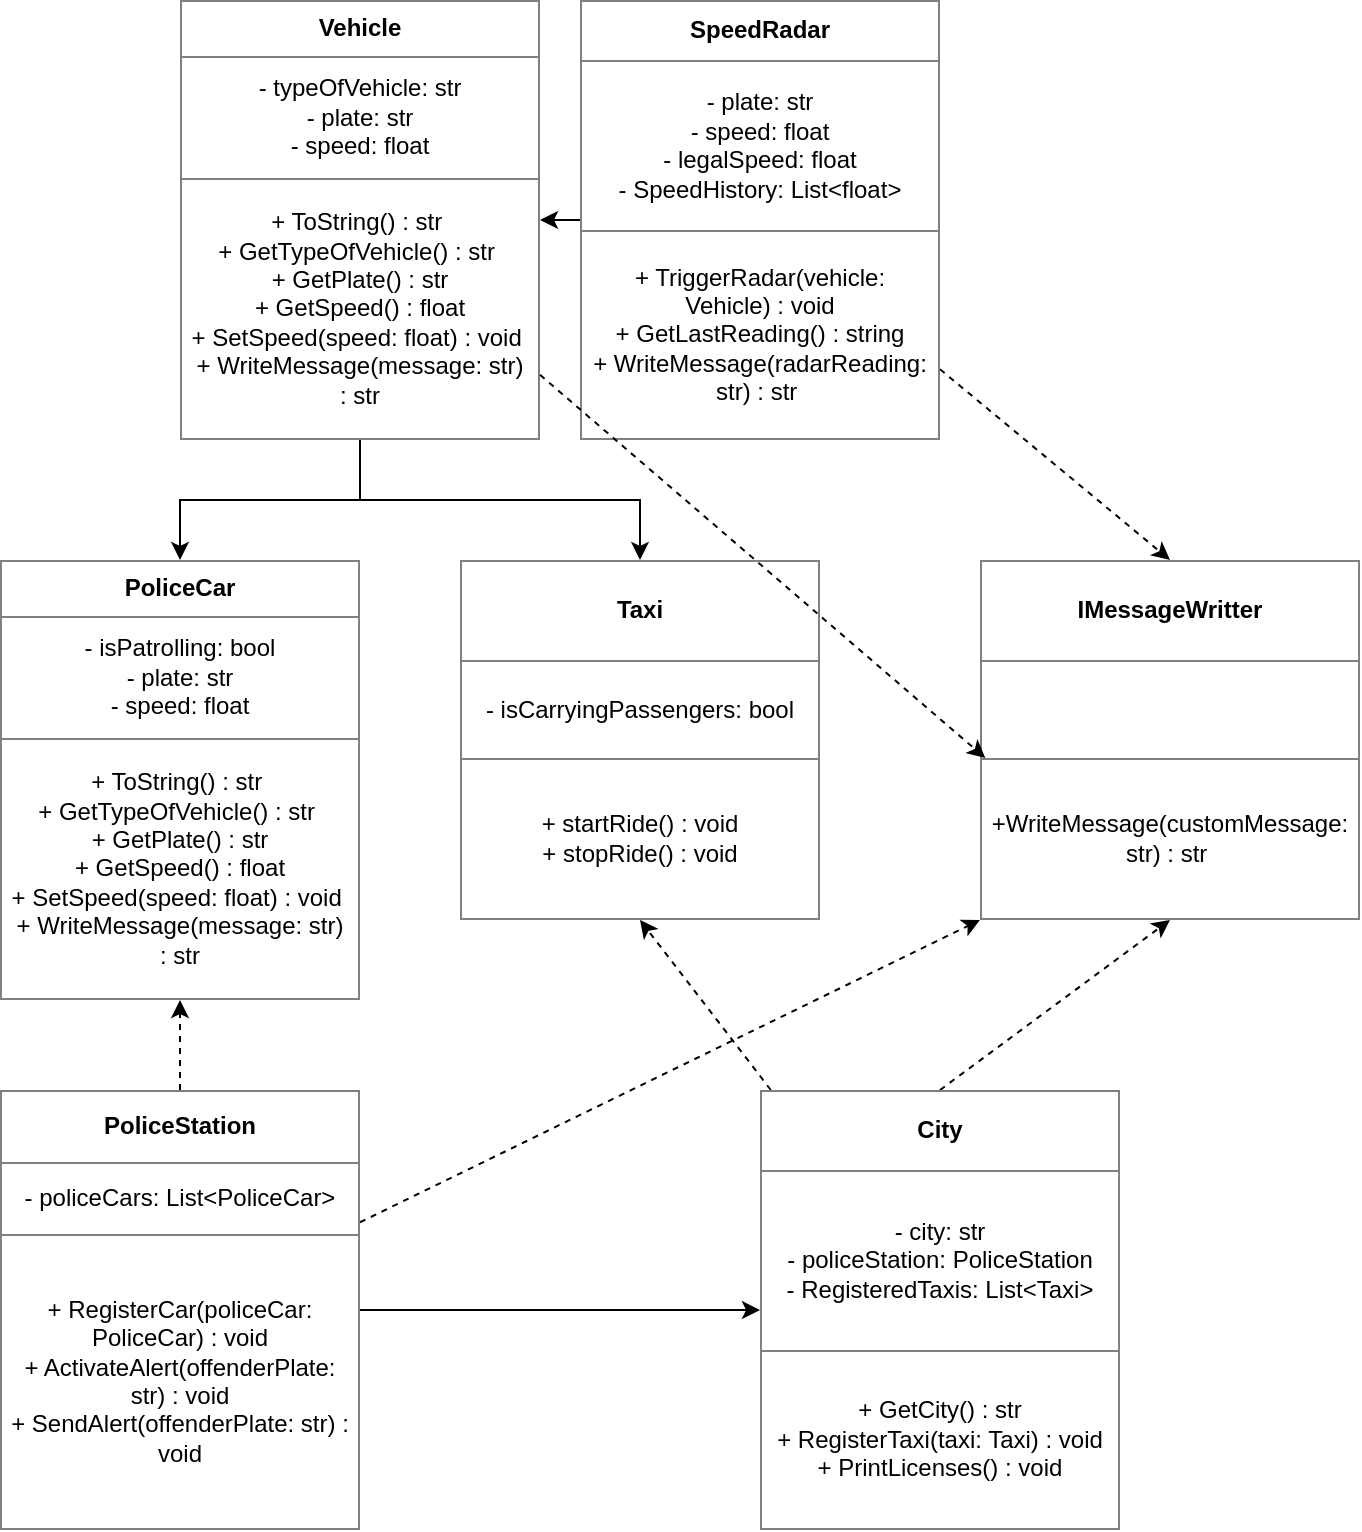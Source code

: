 <mxfile version="24.7.16">
  <diagram name="Page-1" id="prY0YrajODfIATNrVTmS">
    <mxGraphModel dx="954" dy="647" grid="1" gridSize="10" guides="1" tooltips="1" connect="1" arrows="1" fold="1" page="1" pageScale="1" pageWidth="827" pageHeight="1169" math="0" shadow="0">
      <root>
        <mxCell id="0" />
        <mxCell id="1" parent="0" />
        <mxCell id="XKkMJ9thjSGrvg6Von08-8" value="" style="edgeStyle=orthogonalEdgeStyle;rounded=0;orthogonalLoop=1;jettySize=auto;html=1;" edge="1" parent="1" source="XKkMJ9thjSGrvg6Von08-2" target="XKkMJ9thjSGrvg6Von08-5">
          <mxGeometry relative="1" as="geometry" />
        </mxCell>
        <mxCell id="XKkMJ9thjSGrvg6Von08-9" style="edgeStyle=orthogonalEdgeStyle;rounded=0;orthogonalLoop=1;jettySize=auto;html=1;" edge="1" parent="1" source="XKkMJ9thjSGrvg6Von08-2" target="XKkMJ9thjSGrvg6Von08-4">
          <mxGeometry relative="1" as="geometry" />
        </mxCell>
        <mxCell id="XKkMJ9thjSGrvg6Von08-2" value="&lt;table border=&quot;1&quot; width=&quot;100%&quot; height=&quot;100%&quot; cellpadding=&quot;4&quot; style=&quot;width:100%;height:100%;border-collapse:collapse;&quot;&gt;&lt;tbody&gt;&lt;tr&gt;&lt;th align=&quot;center&quot;&gt;&lt;b&gt;Vehicle&lt;/b&gt;&lt;/th&gt;&lt;/tr&gt;&lt;tr&gt;&lt;td align=&quot;center&quot;&gt;- typeOfVehicle: str&lt;br&gt;- plate: str&lt;br&gt;- speed: float&lt;/td&gt;&lt;/tr&gt;&lt;tr&gt;&lt;td align=&quot;center&quot;&gt;+ ToString() : str&amp;nbsp;&lt;br&gt;+ GetTypeOfVehicle() : str&amp;nbsp;&lt;br&gt;+ GetPlate() : str&lt;br&gt;+ GetSpeed() : float&lt;br&gt;+ SetSpeed(speed: float) : void&amp;nbsp;&lt;br&gt;+ WriteMessage(message: str) : str&lt;/td&gt;&lt;/tr&gt;&lt;/tbody&gt;&lt;/table&gt;" style="text;html=1;whiteSpace=wrap;strokeColor=none;fillColor=none;overflow=fill;rounded=0;" vertex="1" parent="1">
          <mxGeometry x="110" y="40" width="180" height="220" as="geometry" />
        </mxCell>
        <mxCell id="XKkMJ9thjSGrvg6Von08-4" value="&lt;table border=&quot;1&quot; width=&quot;100%&quot; height=&quot;100%&quot; cellpadding=&quot;4&quot; style=&quot;width:100%;height:100%;border-collapse:collapse;&quot;&gt;&lt;tbody&gt;&lt;tr&gt;&lt;th align=&quot;center&quot;&gt;&lt;b&gt;Taxi&lt;/b&gt;&lt;/th&gt;&lt;/tr&gt;&lt;tr&gt;&lt;td align=&quot;center&quot;&gt;- isCarryingPassengers: bool&lt;/td&gt;&lt;/tr&gt;&lt;tr&gt;&lt;td align=&quot;center&quot;&gt;+ startRide() : void&lt;br&gt;+ stopRide() : void&lt;/td&gt;&lt;/tr&gt;&lt;/tbody&gt;&lt;/table&gt;" style="text;html=1;whiteSpace=wrap;strokeColor=none;fillColor=none;overflow=fill;rounded=0;" vertex="1" parent="1">
          <mxGeometry x="250" y="320" width="180" height="180" as="geometry" />
        </mxCell>
        <mxCell id="XKkMJ9thjSGrvg6Von08-5" value="&lt;table border=&quot;1&quot; width=&quot;100%&quot; height=&quot;100%&quot; cellpadding=&quot;4&quot; style=&quot;width:100%;height:100%;border-collapse:collapse;&quot;&gt;&lt;tbody&gt;&lt;tr&gt;&lt;th align=&quot;center&quot;&gt;PoliceCar&lt;/th&gt;&lt;/tr&gt;&lt;tr&gt;&lt;td align=&quot;center&quot;&gt;- isPatrolling: bool&lt;br&gt;- plate: str&lt;br&gt;- speed: float&lt;/td&gt;&lt;/tr&gt;&lt;tr&gt;&lt;td align=&quot;center&quot;&gt;+ ToString() : str&amp;nbsp;&lt;br&gt;+ GetTypeOfVehicle() : str&amp;nbsp;&lt;br&gt;+ GetPlate() : str&lt;br&gt;+ GetSpeed() : float&lt;br&gt;+ SetSpeed(speed: float) : void&amp;nbsp;&lt;br&gt;+ WriteMessage(message: str) : str&lt;/td&gt;&lt;/tr&gt;&lt;/tbody&gt;&lt;/table&gt;" style="text;html=1;whiteSpace=wrap;strokeColor=none;fillColor=none;overflow=fill;rounded=0;" vertex="1" parent="1">
          <mxGeometry x="20" y="320" width="180" height="220" as="geometry" />
        </mxCell>
        <mxCell id="XKkMJ9thjSGrvg6Von08-6" value="&lt;table border=&quot;1&quot; width=&quot;100%&quot; height=&quot;100%&quot; cellpadding=&quot;4&quot; style=&quot;width:100%;height:100%;border-collapse:collapse;&quot;&gt;&lt;tbody&gt;&lt;tr&gt;&lt;th align=&quot;center&quot;&gt;&lt;b&gt;IMessageWritter&lt;/b&gt;&lt;/th&gt;&lt;/tr&gt;&lt;tr&gt;&lt;td align=&quot;center&quot;&gt;&lt;br&gt;&lt;/td&gt;&lt;/tr&gt;&lt;tr&gt;&lt;td align=&quot;center&quot;&gt;+WriteMessage(customMessage: str) : str&amp;nbsp;&lt;/td&gt;&lt;/tr&gt;&lt;/tbody&gt;&lt;/table&gt;" style="text;html=1;whiteSpace=wrap;strokeColor=none;fillColor=none;overflow=fill;rounded=0;" vertex="1" parent="1">
          <mxGeometry x="510" y="320" width="190" height="180" as="geometry" />
        </mxCell>
        <mxCell id="XKkMJ9thjSGrvg6Von08-12" style="edgeStyle=none;rounded=0;orthogonalLoop=1;jettySize=auto;html=1;" edge="1" parent="1" source="XKkMJ9thjSGrvg6Von08-7">
          <mxGeometry relative="1" as="geometry">
            <mxPoint x="290" y="150" as="targetPoint" />
          </mxGeometry>
        </mxCell>
        <mxCell id="XKkMJ9thjSGrvg6Von08-14" style="edgeStyle=none;rounded=0;orthogonalLoop=1;jettySize=auto;html=1;entryX=0.5;entryY=0;entryDx=0;entryDy=0;dashed=1;" edge="1" parent="1" source="XKkMJ9thjSGrvg6Von08-7" target="XKkMJ9thjSGrvg6Von08-6">
          <mxGeometry relative="1" as="geometry" />
        </mxCell>
        <mxCell id="XKkMJ9thjSGrvg6Von08-7" value="&lt;table border=&quot;1&quot; width=&quot;100%&quot; height=&quot;100%&quot; cellpadding=&quot;4&quot; style=&quot;width:100%;height:100%;border-collapse:collapse;&quot;&gt;&lt;tbody&gt;&lt;tr&gt;&lt;th align=&quot;center&quot;&gt;SpeedRadar&lt;/th&gt;&lt;/tr&gt;&lt;tr&gt;&lt;td align=&quot;center&quot;&gt;- plate: str&lt;br&gt;- speed: float&lt;br&gt;- legalSpeed: float&lt;br&gt;- SpeedHistory: List&amp;lt;float&amp;gt;&lt;/td&gt;&lt;/tr&gt;&lt;tr&gt;&lt;td align=&quot;center&quot;&gt;+ TriggerRadar(vehicle: Vehicle) : void&lt;br&gt;+ GetLastReading() : string&lt;br&gt;+ WriteMessage(radarReading: str) : str&amp;nbsp;&lt;/td&gt;&lt;/tr&gt;&lt;/tbody&gt;&lt;/table&gt;" style="text;html=1;whiteSpace=wrap;strokeColor=none;fillColor=none;overflow=fill;rounded=0;" vertex="1" parent="1">
          <mxGeometry x="310" y="40" width="180" height="220" as="geometry" />
        </mxCell>
        <mxCell id="XKkMJ9thjSGrvg6Von08-13" style="edgeStyle=none;rounded=0;orthogonalLoop=1;jettySize=auto;html=1;entryX=0.014;entryY=0.55;entryDx=0;entryDy=0;entryPerimeter=0;dashed=1;" edge="1" parent="1" source="XKkMJ9thjSGrvg6Von08-2" target="XKkMJ9thjSGrvg6Von08-6">
          <mxGeometry relative="1" as="geometry" />
        </mxCell>
        <mxCell id="XKkMJ9thjSGrvg6Von08-18" style="edgeStyle=none;rounded=0;orthogonalLoop=1;jettySize=auto;html=1;entryX=0;entryY=1;entryDx=0;entryDy=0;dashed=1;" edge="1" parent="1" source="XKkMJ9thjSGrvg6Von08-16" target="XKkMJ9thjSGrvg6Von08-6">
          <mxGeometry relative="1" as="geometry" />
        </mxCell>
        <mxCell id="XKkMJ9thjSGrvg6Von08-21" style="edgeStyle=none;rounded=0;orthogonalLoop=1;jettySize=auto;html=1;entryX=0;entryY=0.5;entryDx=0;entryDy=0;strokeColor=default;" edge="1" parent="1" source="XKkMJ9thjSGrvg6Von08-16" target="XKkMJ9thjSGrvg6Von08-19">
          <mxGeometry relative="1" as="geometry" />
        </mxCell>
        <mxCell id="XKkMJ9thjSGrvg6Von08-22" style="edgeStyle=none;rounded=0;orthogonalLoop=1;jettySize=auto;html=1;entryX=0.5;entryY=1;entryDx=0;entryDy=0;dashed=1;" edge="1" parent="1" source="XKkMJ9thjSGrvg6Von08-16" target="XKkMJ9thjSGrvg6Von08-5">
          <mxGeometry relative="1" as="geometry" />
        </mxCell>
        <mxCell id="XKkMJ9thjSGrvg6Von08-16" value="&lt;table border=&quot;1&quot; width=&quot;100%&quot; height=&quot;100%&quot; cellpadding=&quot;4&quot; style=&quot;width:100%;height:100%;border-collapse:collapse;&quot;&gt;&lt;tbody&gt;&lt;tr&gt;&lt;th align=&quot;center&quot;&gt;PoliceStation&lt;/th&gt;&lt;/tr&gt;&lt;tr&gt;&lt;td align=&quot;center&quot;&gt;- policeCars: List&amp;lt;PoliceCar&amp;gt;&lt;/td&gt;&lt;/tr&gt;&lt;tr&gt;&lt;td align=&quot;center&quot;&gt;+ RegisterCar(policeCar: PoliceCar) : void&lt;br&gt;+ ActivateAlert(offenderPlate: str) : void&lt;br&gt;+ SendAlert(offenderPlate: str) : void&lt;/td&gt;&lt;/tr&gt;&lt;/tbody&gt;&lt;/table&gt;" style="text;html=1;whiteSpace=wrap;strokeColor=none;fillColor=none;overflow=fill;rounded=0;" vertex="1" parent="1">
          <mxGeometry x="20" y="585" width="180" height="220" as="geometry" />
        </mxCell>
        <mxCell id="XKkMJ9thjSGrvg6Von08-20" style="edgeStyle=none;rounded=0;orthogonalLoop=1;jettySize=auto;html=1;exitX=0.5;exitY=0;exitDx=0;exitDy=0;entryX=0.5;entryY=1;entryDx=0;entryDy=0;dashed=1;" edge="1" parent="1" source="XKkMJ9thjSGrvg6Von08-19" target="XKkMJ9thjSGrvg6Von08-6">
          <mxGeometry relative="1" as="geometry" />
        </mxCell>
        <mxCell id="XKkMJ9thjSGrvg6Von08-23" style="edgeStyle=none;rounded=0;orthogonalLoop=1;jettySize=auto;html=1;entryX=0.5;entryY=1;entryDx=0;entryDy=0;dashed=1;" edge="1" parent="1" source="XKkMJ9thjSGrvg6Von08-19" target="XKkMJ9thjSGrvg6Von08-4">
          <mxGeometry relative="1" as="geometry" />
        </mxCell>
        <mxCell id="XKkMJ9thjSGrvg6Von08-19" value="&lt;table border=&quot;1&quot; width=&quot;100%&quot; height=&quot;100%&quot; cellpadding=&quot;4&quot; style=&quot;width:100%;height:100%;border-collapse:collapse;&quot;&gt;&lt;tbody&gt;&lt;tr&gt;&lt;th align=&quot;center&quot;&gt;City&lt;/th&gt;&lt;/tr&gt;&lt;tr&gt;&lt;td align=&quot;center&quot;&gt;- city: str&lt;br&gt;- policeStation: PoliceStation&lt;br&gt;- RegisteredTaxis: List&amp;lt;Taxi&amp;gt;&lt;br&gt;&lt;/td&gt;&lt;/tr&gt;&lt;tr&gt;&lt;td align=&quot;center&quot;&gt;+ GetCity() : str&lt;br&gt;+ RegisterTaxi(taxi: Taxi) : void&lt;br&gt;+ PrintLicenses() : void&lt;/td&gt;&lt;/tr&gt;&lt;/tbody&gt;&lt;/table&gt;" style="text;html=1;whiteSpace=wrap;strokeColor=none;fillColor=none;overflow=fill;rounded=0;" vertex="1" parent="1">
          <mxGeometry x="400" y="585" width="180" height="220" as="geometry" />
        </mxCell>
      </root>
    </mxGraphModel>
  </diagram>
</mxfile>
